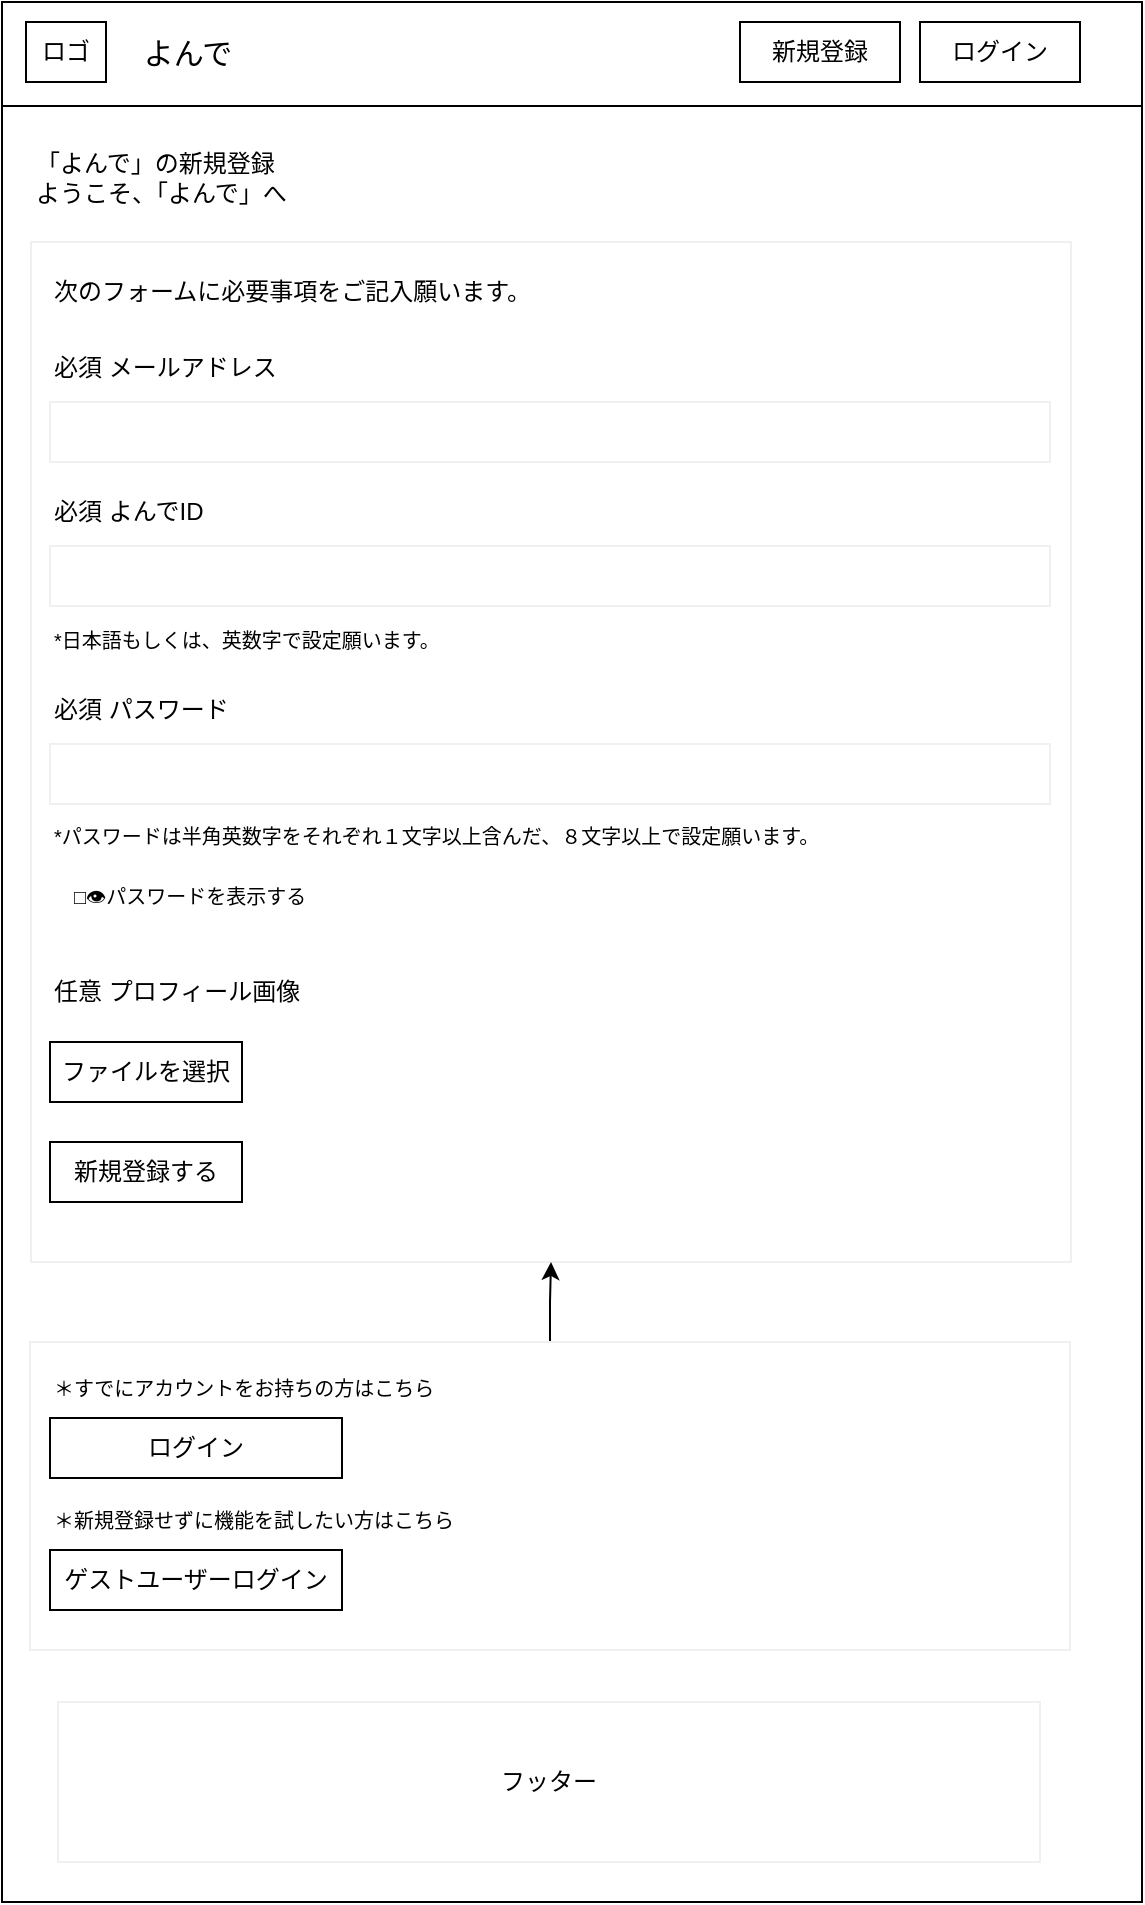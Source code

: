 <mxfile version="13.10.0" type="embed">
    <diagram id="fp5n8K5wV-1dMlIHT02_" name="ページ1">
        <mxGraphModel dx="1058" dy="485" grid="1" gridSize="10" guides="1" tooltips="1" connect="1" arrows="1" fold="1" page="1" pageScale="1" pageWidth="827" pageHeight="1169" math="0" shadow="0">
            <root>
                <mxCell id="0"/>
                <mxCell id="1" parent="0"/>
                <mxCell id="30" value="" style="shape=table;html=1;whiteSpace=wrap;startSize=0;container=1;collapsible=0;childLayout=tableLayout;" parent="1" vertex="1">
                    <mxGeometry x="140" y="130" width="570" height="950" as="geometry"/>
                </mxCell>
                <mxCell id="31" value="" style="shape=partialRectangle;html=1;whiteSpace=wrap;collapsible=0;dropTarget=0;pointerEvents=0;fillColor=none;top=0;left=0;bottom=0;right=0;points=[[0,0.5],[1,0.5]];portConstraint=eastwest;" parent="30" vertex="1">
                    <mxGeometry width="570" height="52" as="geometry"/>
                </mxCell>
                <mxCell id="32" value="" style="shape=partialRectangle;html=1;whiteSpace=wrap;connectable=0;overflow=hidden;fillColor=none;top=0;left=0;bottom=0;right=0;" parent="31" vertex="1">
                    <mxGeometry width="570" height="52" as="geometry"/>
                </mxCell>
                <mxCell id="33" value="" style="shape=partialRectangle;html=1;whiteSpace=wrap;collapsible=0;dropTarget=0;pointerEvents=0;fillColor=none;top=0;left=0;bottom=0;right=0;points=[[0,0.5],[1,0.5]];portConstraint=eastwest;" parent="30" vertex="1">
                    <mxGeometry y="52" width="570" height="898" as="geometry"/>
                </mxCell>
                <mxCell id="34" value="" style="shape=partialRectangle;html=1;whiteSpace=wrap;connectable=0;overflow=hidden;fillColor=none;top=0;left=0;bottom=0;right=0;" parent="33" vertex="1">
                    <mxGeometry width="570" height="898" as="geometry"/>
                </mxCell>
                <mxCell id="55" value="" style="rounded=0;whiteSpace=wrap;html=1;shadow=0;strokeColor=#F0F0F0;" parent="1" vertex="1">
                    <mxGeometry x="154.5" y="250" width="520" height="510" as="geometry"/>
                </mxCell>
                <mxCell id="17" value="新規登録" style="rounded=0;whiteSpace=wrap;html=1;" parent="1" vertex="1">
                    <mxGeometry x="509" y="140" width="80" height="30" as="geometry"/>
                </mxCell>
                <mxCell id="35" value="ログイン" style="rounded=0;whiteSpace=wrap;html=1;" parent="1" vertex="1">
                    <mxGeometry x="599" y="140" width="80" height="30" as="geometry"/>
                </mxCell>
                <mxCell id="36" value="よんで" style="rounded=0;whiteSpace=wrap;html=1;strokeColor=none;fontSize=15;" parent="1" vertex="1">
                    <mxGeometry x="193" y="140" width="80" height="30" as="geometry"/>
                </mxCell>
                <mxCell id="37" value="ロゴ" style="rounded=0;whiteSpace=wrap;html=1;" parent="1" vertex="1">
                    <mxGeometry x="152" y="140" width="40" height="30" as="geometry"/>
                </mxCell>
                <mxCell id="39" value="新規登録する" style="rounded=0;whiteSpace=wrap;html=1;" parent="1" vertex="1">
                    <mxGeometry x="164" y="700" width="96" height="30" as="geometry"/>
                </mxCell>
                <mxCell id="42" value="「よんで」の新規登録&lt;br&gt;&lt;div style=&quot;&quot;&gt;&lt;span&gt;ようこそ、「よんで」へ&lt;/span&gt;&lt;/div&gt;" style="rounded=0;whiteSpace=wrap;html=1;shadow=0;align=left;strokeColor=none;" parent="1" vertex="1">
                    <mxGeometry x="154.5" y="188" width="183" height="60" as="geometry"/>
                </mxCell>
                <mxCell id="43" value="" style="rounded=0;whiteSpace=wrap;html=1;shadow=0;strokeColor=#F0F0F0;" parent="1" vertex="1">
                    <mxGeometry x="164" y="330" width="500" height="30" as="geometry"/>
                </mxCell>
                <mxCell id="47" value="フッター" style="rounded=0;whiteSpace=wrap;html=1;shadow=0;strokeColor=#F0F0F0;" parent="1" vertex="1">
                    <mxGeometry x="168" y="980" width="491" height="80" as="geometry"/>
                </mxCell>
                <mxCell id="48" value="必須 メールアドレス" style="rounded=0;whiteSpace=wrap;html=1;strokeColor=none;align=left;" parent="1" vertex="1">
                    <mxGeometry x="164" y="298" width="136" height="30" as="geometry"/>
                </mxCell>
                <mxCell id="51" value="" style="rounded=0;whiteSpace=wrap;html=1;shadow=0;strokeColor=#F0F0F0;" parent="1" vertex="1">
                    <mxGeometry x="164" y="402" width="500" height="30" as="geometry"/>
                </mxCell>
                <mxCell id="52" value="必須&amp;nbsp;よんでID" style="rounded=0;whiteSpace=wrap;html=1;strokeColor=none;align=left;" parent="1" vertex="1">
                    <mxGeometry x="164" y="370" width="146" height="30" as="geometry"/>
                </mxCell>
                <mxCell id="53" value="" style="rounded=0;whiteSpace=wrap;html=1;shadow=0;strokeColor=#F0F0F0;" parent="1" vertex="1">
                    <mxGeometry x="164" y="501" width="500" height="30" as="geometry"/>
                </mxCell>
                <mxCell id="54" value="必須&amp;nbsp;パスワード" style="rounded=0;whiteSpace=wrap;html=1;strokeColor=none;align=left;" parent="1" vertex="1">
                    <mxGeometry x="164" y="469" width="136" height="30" as="geometry"/>
                </mxCell>
                <mxCell id="56" value="次のフォームに必要事項をご記入願います。" style="rounded=0;whiteSpace=wrap;html=1;strokeColor=none;align=left;" parent="1" vertex="1">
                    <mxGeometry x="164" y="260" width="256" height="30" as="geometry"/>
                </mxCell>
                <mxCell id="57" value="*パスワードは半角英数字をそれぞれ１文字以上含んだ、８文字以上で設定願います。" style="rounded=0;whiteSpace=wrap;html=1;strokeColor=none;align=left;fontSize=10;" parent="1" vertex="1">
                    <mxGeometry x="164" y="532" width="466" height="30" as="geometry"/>
                </mxCell>
                <mxCell id="58" value="*日本語もしくは、英数字で設定願います。" style="rounded=0;whiteSpace=wrap;html=1;strokeColor=none;align=left;fontSize=10;" parent="1" vertex="1">
                    <mxGeometry x="164" y="434" width="466" height="30" as="geometry"/>
                </mxCell>
                <mxCell id="59" value="ファイルを選択" style="rounded=0;whiteSpace=wrap;html=1;" parent="1" vertex="1">
                    <mxGeometry x="164" y="650" width="96" height="30" as="geometry"/>
                </mxCell>
                <mxCell id="60" value="任意 プロフィール画像" style="rounded=0;whiteSpace=wrap;html=1;strokeColor=none;align=left;" parent="1" vertex="1">
                    <mxGeometry x="164" y="610" width="176" height="30" as="geometry"/>
                </mxCell>
                <mxCell id="70" value="" style="edgeStyle=orthogonalEdgeStyle;rounded=0;orthogonalLoop=1;jettySize=auto;html=1;" edge="1" parent="1" source="62" target="55">
                    <mxGeometry relative="1" as="geometry"/>
                </mxCell>
                <mxCell id="62" value="" style="rounded=0;whiteSpace=wrap;html=1;shadow=0;strokeColor=#F0F0F0;" parent="1" vertex="1">
                    <mxGeometry x="154" y="800" width="520" height="154" as="geometry"/>
                </mxCell>
                <mxCell id="63" value="＊新規登録せずに機能を試したい方はこちら" style="rounded=0;whiteSpace=wrap;html=1;strokeColor=none;align=left;fontSize=10;" parent="1" vertex="1">
                    <mxGeometry x="164" y="874" width="466" height="30" as="geometry"/>
                </mxCell>
                <mxCell id="64" value="ゲストユーザーログイン" style="rounded=0;whiteSpace=wrap;html=1;" parent="1" vertex="1">
                    <mxGeometry x="164" y="904" width="146" height="30" as="geometry"/>
                </mxCell>
                <mxCell id="65" value="＊すでにアカウントをお持ちの方はこちら" style="rounded=0;whiteSpace=wrap;html=1;strokeColor=none;align=left;fontSize=10;" parent="1" vertex="1">
                    <mxGeometry x="164" y="808" width="466" height="30" as="geometry"/>
                </mxCell>
                <mxCell id="66" value="ログイン" style="rounded=0;whiteSpace=wrap;html=1;" parent="1" vertex="1">
                    <mxGeometry x="164" y="838" width="146" height="30" as="geometry"/>
                </mxCell>
                <mxCell id="69" value="　□👁パスワードを表示する" style="rounded=0;whiteSpace=wrap;html=1;strokeColor=none;align=left;fontSize=10;" vertex="1" parent="1">
                    <mxGeometry x="164" y="562" width="466" height="30" as="geometry"/>
                </mxCell>
            </root>
        </mxGraphModel>
    </diagram>
</mxfile>
